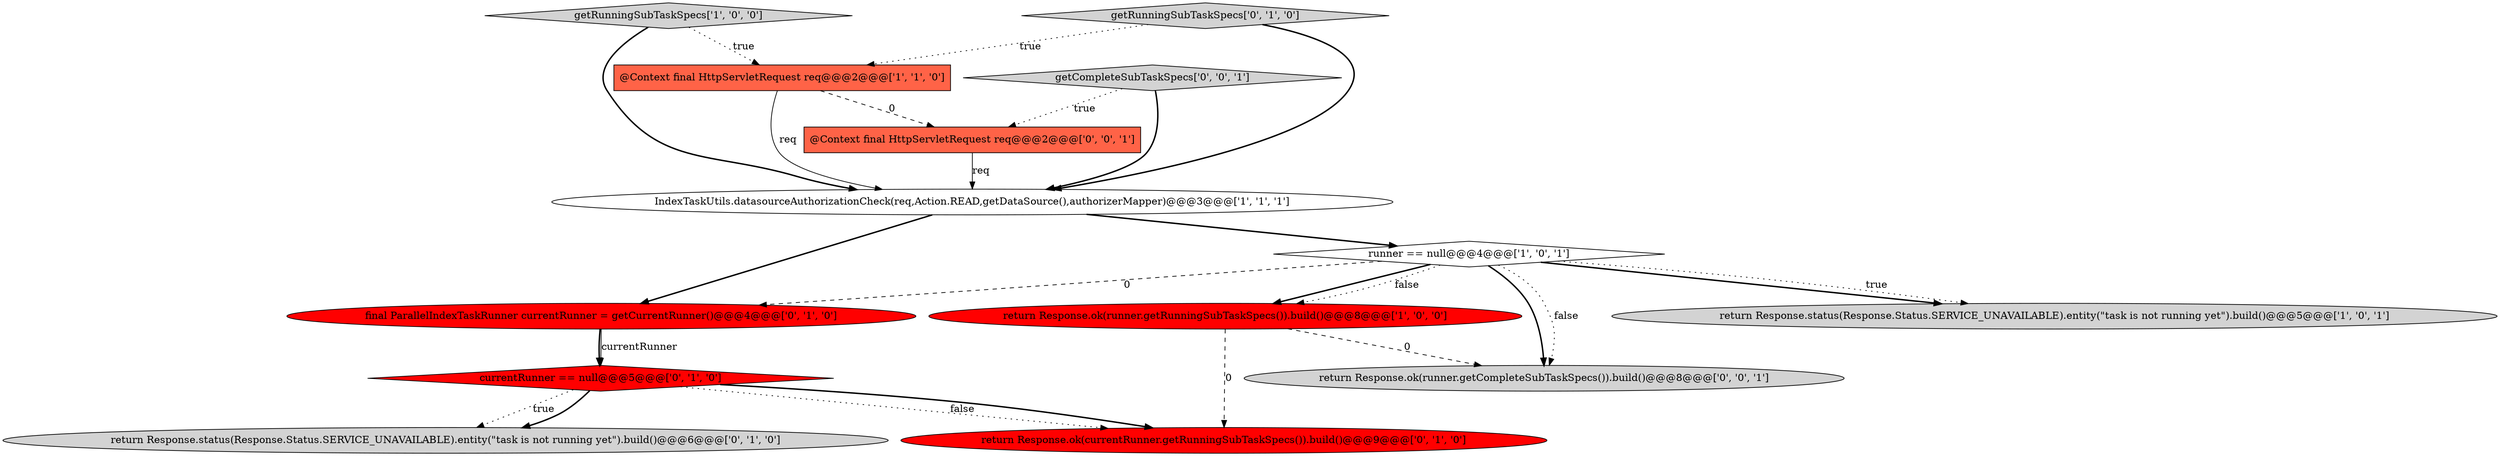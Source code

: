 digraph {
4 [style = filled, label = "return Response.ok(runner.getRunningSubTaskSpecs()).build()@@@8@@@['1', '0', '0']", fillcolor = red, shape = ellipse image = "AAA1AAABBB1BBB"];
12 [style = filled, label = "return Response.ok(runner.getCompleteSubTaskSpecs()).build()@@@8@@@['0', '0', '1']", fillcolor = lightgray, shape = ellipse image = "AAA0AAABBB3BBB"];
8 [style = filled, label = "return Response.status(Response.Status.SERVICE_UNAVAILABLE).entity(\"task is not running yet\").build()@@@6@@@['0', '1', '0']", fillcolor = lightgray, shape = ellipse image = "AAA0AAABBB2BBB"];
10 [style = filled, label = "final ParallelIndexTaskRunner currentRunner = getCurrentRunner()@@@4@@@['0', '1', '0']", fillcolor = red, shape = ellipse image = "AAA1AAABBB2BBB"];
5 [style = filled, label = "getRunningSubTaskSpecs['1', '0', '0']", fillcolor = lightgray, shape = diamond image = "AAA0AAABBB1BBB"];
6 [style = filled, label = "currentRunner == null@@@5@@@['0', '1', '0']", fillcolor = red, shape = diamond image = "AAA1AAABBB2BBB"];
13 [style = filled, label = "getCompleteSubTaskSpecs['0', '0', '1']", fillcolor = lightgray, shape = diamond image = "AAA0AAABBB3BBB"];
2 [style = filled, label = "runner == null@@@4@@@['1', '0', '1']", fillcolor = white, shape = diamond image = "AAA0AAABBB1BBB"];
0 [style = filled, label = "IndexTaskUtils.datasourceAuthorizationCheck(req,Action.READ,getDataSource(),authorizerMapper)@@@3@@@['1', '1', '1']", fillcolor = white, shape = ellipse image = "AAA0AAABBB1BBB"];
3 [style = filled, label = "@Context final HttpServletRequest req@@@2@@@['1', '1', '0']", fillcolor = tomato, shape = box image = "AAA0AAABBB1BBB"];
7 [style = filled, label = "return Response.ok(currentRunner.getRunningSubTaskSpecs()).build()@@@9@@@['0', '1', '0']", fillcolor = red, shape = ellipse image = "AAA1AAABBB2BBB"];
9 [style = filled, label = "getRunningSubTaskSpecs['0', '1', '0']", fillcolor = lightgray, shape = diamond image = "AAA0AAABBB2BBB"];
11 [style = filled, label = "@Context final HttpServletRequest req@@@2@@@['0', '0', '1']", fillcolor = tomato, shape = box image = "AAA0AAABBB3BBB"];
1 [style = filled, label = "return Response.status(Response.Status.SERVICE_UNAVAILABLE).entity(\"task is not running yet\").build()@@@5@@@['1', '0', '1']", fillcolor = lightgray, shape = ellipse image = "AAA0AAABBB1BBB"];
11->0 [style = solid, label="req"];
9->0 [style = bold, label=""];
2->1 [style = bold, label=""];
0->2 [style = bold, label=""];
6->7 [style = dotted, label="false"];
5->3 [style = dotted, label="true"];
2->4 [style = bold, label=""];
10->6 [style = bold, label=""];
2->12 [style = bold, label=""];
2->10 [style = dashed, label="0"];
4->12 [style = dashed, label="0"];
0->10 [style = bold, label=""];
2->12 [style = dotted, label="false"];
5->0 [style = bold, label=""];
2->1 [style = dotted, label="true"];
10->6 [style = solid, label="currentRunner"];
6->8 [style = dotted, label="true"];
4->7 [style = dashed, label="0"];
6->8 [style = bold, label=""];
13->11 [style = dotted, label="true"];
2->4 [style = dotted, label="false"];
6->7 [style = bold, label=""];
3->0 [style = solid, label="req"];
9->3 [style = dotted, label="true"];
3->11 [style = dashed, label="0"];
13->0 [style = bold, label=""];
}
